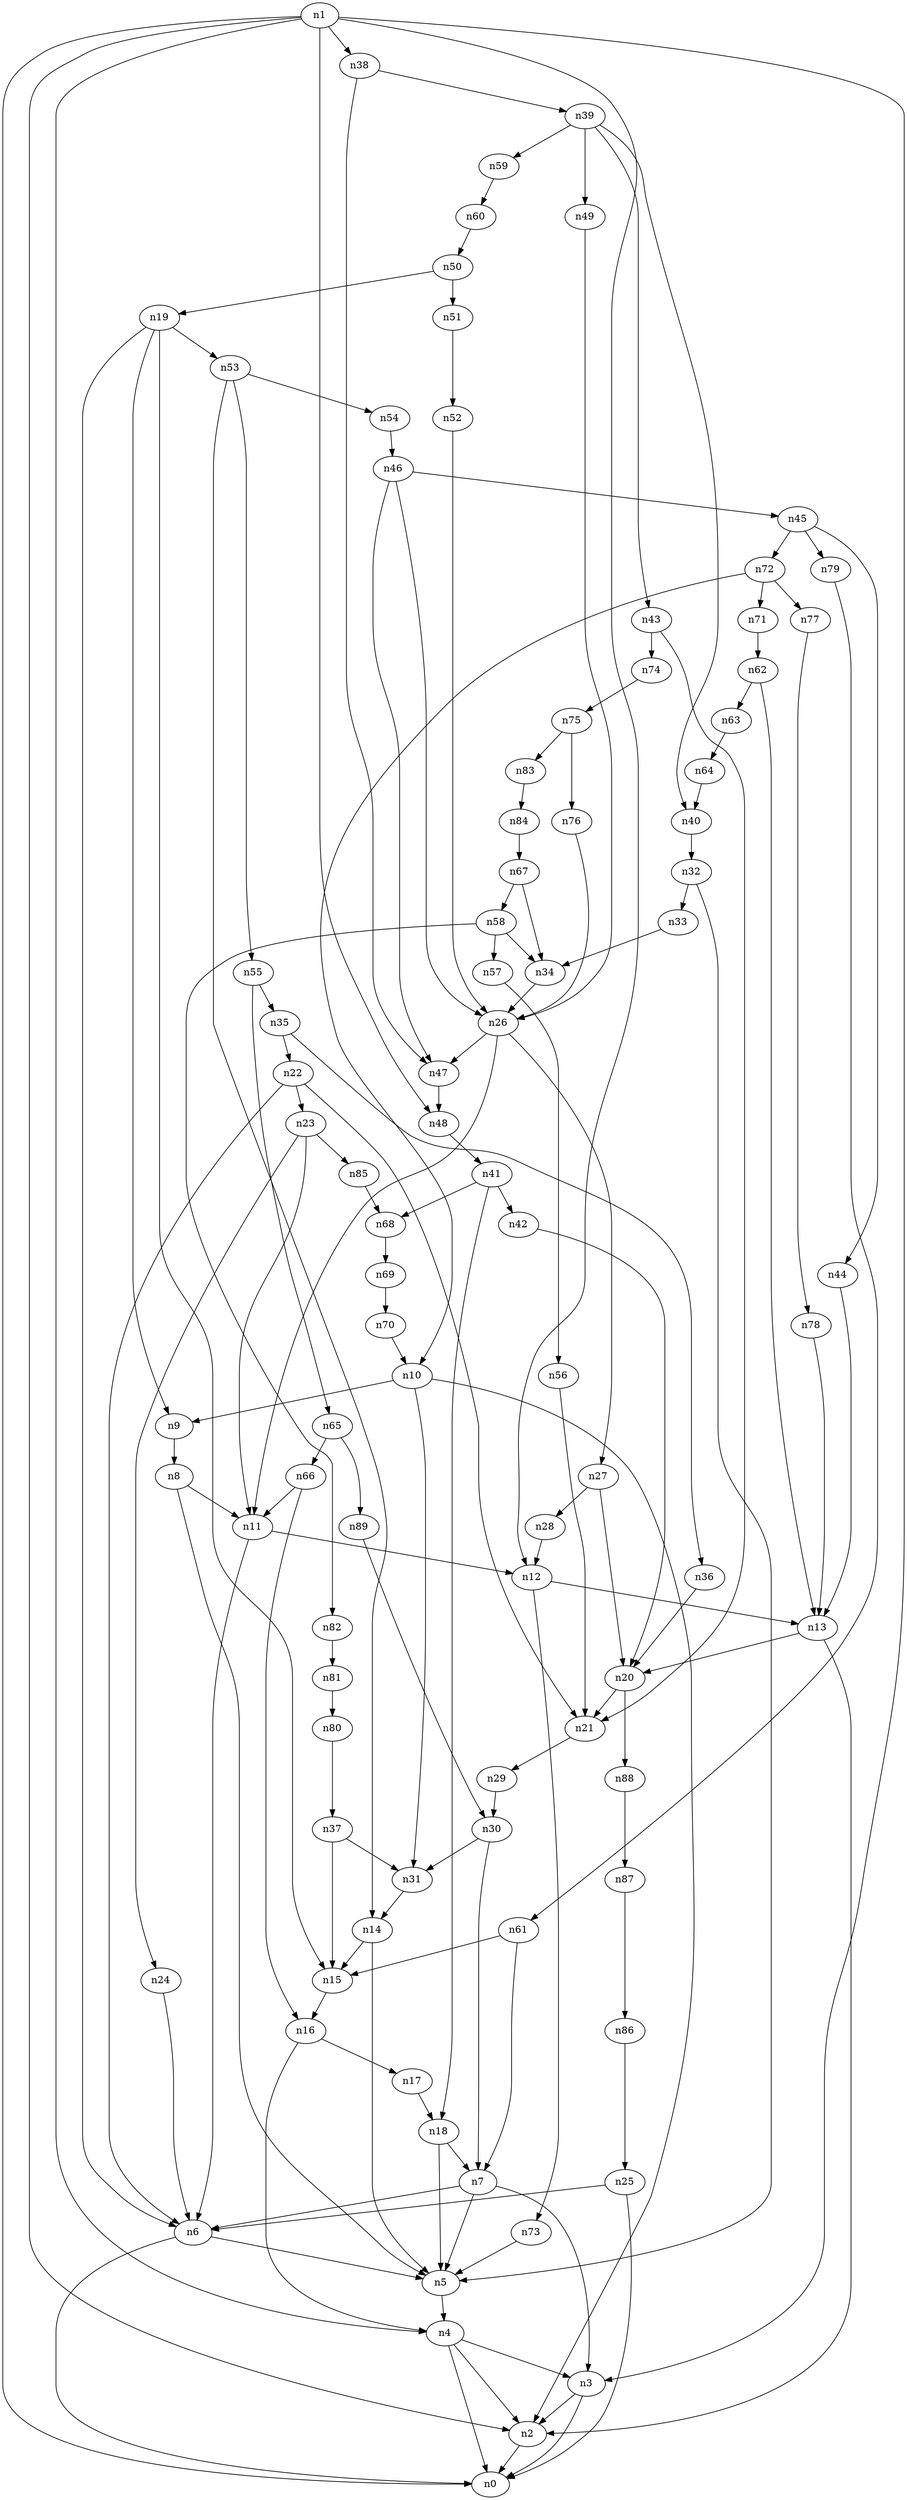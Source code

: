digraph G {
	n1 -> n0	 [_graphml_id=e0];
	n1 -> n2	 [_graphml_id=e1];
	n1 -> n3	 [_graphml_id=e6];
	n1 -> n4	 [_graphml_id=e9];
	n1 -> n12	 [_graphml_id=e22];
	n1 -> n38	 [_graphml_id=e65];
	n1 -> n48	 [_graphml_id=e81];
	n2 -> n0	 [_graphml_id=e5];
	n3 -> n0	 [_graphml_id=e8];
	n3 -> n2	 [_graphml_id=e2];
	n4 -> n0	 [_graphml_id=e4];
	n4 -> n2	 [_graphml_id=e7];
	n4 -> n3	 [_graphml_id=e3];
	n5 -> n4	 [_graphml_id=e10];
	n6 -> n0	 [_graphml_id=e12];
	n6 -> n5	 [_graphml_id=e11];
	n7 -> n3	 [_graphml_id=e14];
	n7 -> n5	 [_graphml_id=e13];
	n7 -> n6	 [_graphml_id=e15];
	n8 -> n5	 [_graphml_id=e16];
	n8 -> n11	 [_graphml_id=e20];
	n9 -> n8	 [_graphml_id=e17];
	n10 -> n2	 [_graphml_id=e19];
	n10 -> n9	 [_graphml_id=e18];
	n10 -> n31	 [_graphml_id=e54];
	n11 -> n6	 [_graphml_id=e25];
	n11 -> n12	 [_graphml_id=e21];
	n12 -> n13	 [_graphml_id=e24];
	n12 -> n73	 [_graphml_id=e123];
	n13 -> n2	 [_graphml_id=e23];
	n13 -> n20	 [_graphml_id=e36];
	n14 -> n5	 [_graphml_id=e26];
	n14 -> n15	 [_graphml_id=e27];
	n15 -> n16	 [_graphml_id=e28];
	n16 -> n4	 [_graphml_id=e29];
	n16 -> n17	 [_graphml_id=e30];
	n17 -> n18	 [_graphml_id=e31];
	n18 -> n5	 [_graphml_id=e32];
	n18 -> n7	 [_graphml_id=e35];
	n19 -> n6	 [_graphml_id=e45];
	n19 -> n9	 [_graphml_id=e34];
	n19 -> n15	 [_graphml_id=e33];
	n19 -> n53	 [_graphml_id=e89];
	n20 -> n21	 [_graphml_id=e37];
	n20 -> n88	 [_graphml_id=e148];
	n21 -> n29	 [_graphml_id=e50];
	n22 -> n6	 [_graphml_id=e39];
	n22 -> n21	 [_graphml_id=e38];
	n22 -> n23	 [_graphml_id=e64];
	n23 -> n11	 [_graphml_id=e40];
	n23 -> n24	 [_graphml_id=e41];
	n23 -> n85	 [_graphml_id=e142];
	n24 -> n6	 [_graphml_id=e42];
	n25 -> n0	 [_graphml_id=e43];
	n25 -> n6	 [_graphml_id=e44];
	n26 -> n11	 [_graphml_id=e46];
	n26 -> n27	 [_graphml_id=e47];
	n26 -> n47	 [_graphml_id=e79];
	n27 -> n20	 [_graphml_id=e104];
	n27 -> n28	 [_graphml_id=e48];
	n28 -> n12	 [_graphml_id=e49];
	n29 -> n30	 [_graphml_id=e51];
	n30 -> n7	 [_graphml_id=e52];
	n30 -> n31	 [_graphml_id=e53];
	n31 -> n14	 [_graphml_id=e74];
	n32 -> n5	 [_graphml_id=e55];
	n32 -> n33	 [_graphml_id=e56];
	n33 -> n34	 [_graphml_id=e57];
	n34 -> n26	 [_graphml_id=e58];
	n35 -> n22	 [_graphml_id=e59];
	n35 -> n36	 [_graphml_id=e60];
	n36 -> n20	 [_graphml_id=e61];
	n37 -> n15	 [_graphml_id=e63];
	n37 -> n31	 [_graphml_id=e62];
	n38 -> n39	 [_graphml_id=e66];
	n38 -> n47	 [_graphml_id=e94];
	n39 -> n40	 [_graphml_id=e67];
	n39 -> n43	 [_graphml_id=e72];
	n39 -> n49	 [_graphml_id=e82];
	n39 -> n59	 [_graphml_id=e99];
	n40 -> n32	 [_graphml_id=e68];
	n41 -> n18	 [_graphml_id=e69];
	n41 -> n42	 [_graphml_id=e70];
	n41 -> n68	 [_graphml_id=e115];
	n42 -> n20	 [_graphml_id=e71];
	n43 -> n21	 [_graphml_id=e73];
	n43 -> n74	 [_graphml_id=e125];
	n44 -> n13	 [_graphml_id=e75];
	n45 -> n44	 [_graphml_id=e76];
	n45 -> n72	 [_graphml_id=e124];
	n45 -> n79	 [_graphml_id=e133];
	n46 -> n26	 [_graphml_id=e78];
	n46 -> n45	 [_graphml_id=e77];
	n46 -> n47	 [_graphml_id=e134];
	n47 -> n48	 [_graphml_id=e80];
	n48 -> n41	 [_graphml_id=e84];
	n49 -> n26	 [_graphml_id=e83];
	n50 -> n19	 [_graphml_id=e85];
	n50 -> n51	 [_graphml_id=e86];
	n51 -> n52	 [_graphml_id=e87];
	n52 -> n26	 [_graphml_id=e88];
	n53 -> n14	 [_graphml_id=e144];
	n53 -> n54	 [_graphml_id=e90];
	n53 -> n55	 [_graphml_id=e93];
	n54 -> n46	 [_graphml_id=e91];
	n55 -> n35	 [_graphml_id=e92];
	n55 -> n65	 [_graphml_id=e109];
	n56 -> n21	 [_graphml_id=e95];
	n57 -> n56	 [_graphml_id=e96];
	n58 -> n34	 [_graphml_id=e98];
	n58 -> n57	 [_graphml_id=e97];
	n58 -> n82	 [_graphml_id=e138];
	n59 -> n60	 [_graphml_id=e100];
	n60 -> n50	 [_graphml_id=e101];
	n61 -> n7	 [_graphml_id=e102];
	n61 -> n15	 [_graphml_id=e103];
	n62 -> n13	 [_graphml_id=e105];
	n62 -> n63	 [_graphml_id=e106];
	n63 -> n64	 [_graphml_id=e107];
	n64 -> n40	 [_graphml_id=e108];
	n65 -> n66	 [_graphml_id=e110];
	n65 -> n89	 [_graphml_id=e150];
	n66 -> n11	 [_graphml_id=e114];
	n66 -> n16	 [_graphml_id=e111];
	n67 -> n34	 [_graphml_id=e113];
	n67 -> n58	 [_graphml_id=e112];
	n68 -> n69	 [_graphml_id=e116];
	n69 -> n70	 [_graphml_id=e117];
	n70 -> n10	 [_graphml_id=e118];
	n71 -> n62	 [_graphml_id=e119];
	n72 -> n10	 [_graphml_id=e121];
	n72 -> n71	 [_graphml_id=e120];
	n72 -> n77	 [_graphml_id=e129];
	n73 -> n5	 [_graphml_id=e122];
	n74 -> n75	 [_graphml_id=e126];
	n75 -> n76	 [_graphml_id=e127];
	n75 -> n83	 [_graphml_id=e139];
	n76 -> n26	 [_graphml_id=e128];
	n77 -> n78	 [_graphml_id=e130];
	n78 -> n13	 [_graphml_id=e131];
	n79 -> n61	 [_graphml_id=e132];
	n80 -> n37	 [_graphml_id=e135];
	n81 -> n80	 [_graphml_id=e136];
	n82 -> n81	 [_graphml_id=e137];
	n83 -> n84	 [_graphml_id=e140];
	n84 -> n67	 [_graphml_id=e141];
	n85 -> n68	 [_graphml_id=e143];
	n86 -> n25	 [_graphml_id=e145];
	n87 -> n86	 [_graphml_id=e146];
	n88 -> n87	 [_graphml_id=e147];
	n89 -> n30	 [_graphml_id=e149];
}
